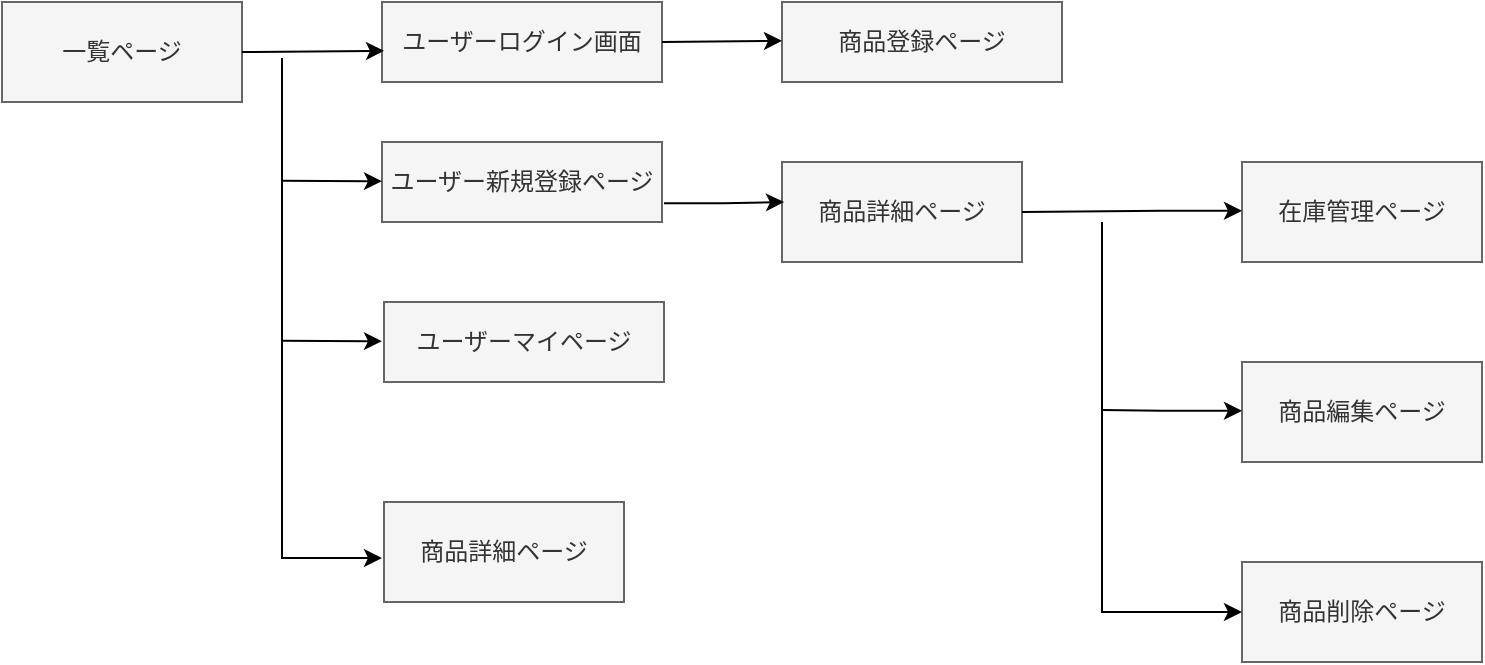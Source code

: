 <mxfile>
    <diagram id="lN9NL-IZQtHPBxzk_Lci" name="ページ1">
        <mxGraphModel dx="618" dy="624" grid="0" gridSize="10" guides="1" tooltips="1" connect="1" arrows="1" fold="1" page="1" pageScale="1" pageWidth="1169" pageHeight="827" math="0" shadow="0">
            <root>
                <mxCell id="0"/>
                <mxCell id="1" parent="0"/>
                <mxCell id="2" value="一覧ページ" style="whiteSpace=wrap;html=1;align=center;fillColor=#f5f5f5;fontColor=#333333;strokeColor=#666666;" parent="1" vertex="1">
                    <mxGeometry x="150" y="160" width="120" height="50" as="geometry"/>
                </mxCell>
                <mxCell id="6" value="ユーザーログイン画面" style="whiteSpace=wrap;html=1;align=center;fillColor=#f5f5f5;fontColor=#333333;strokeColor=#666666;" parent="1" vertex="1">
                    <mxGeometry x="340" y="160" width="140" height="40" as="geometry"/>
                </mxCell>
                <mxCell id="7" value="ユーザー新規登録ページ" style="whiteSpace=wrap;html=1;align=center;fillColor=#f5f5f5;fontColor=#333333;strokeColor=#666666;" parent="1" vertex="1">
                    <mxGeometry x="340" y="230" width="140" height="40" as="geometry"/>
                </mxCell>
                <mxCell id="8" value="ユーザーマイページ" style="whiteSpace=wrap;html=1;align=center;fillColor=#f5f5f5;fontColor=#333333;strokeColor=#666666;" parent="1" vertex="1">
                    <mxGeometry x="341" y="310" width="140" height="40" as="geometry"/>
                </mxCell>
                <mxCell id="9" value="商品詳細ページ" style="whiteSpace=wrap;html=1;align=center;fillColor=#f5f5f5;fontColor=#333333;strokeColor=#666666;" parent="1" vertex="1">
                    <mxGeometry x="341" y="410" width="120" height="50" as="geometry"/>
                </mxCell>
                <mxCell id="10" value="商品登録ページ" style="whiteSpace=wrap;html=1;align=center;fillColor=#f5f5f5;fontColor=#333333;strokeColor=#666666;" parent="1" vertex="1">
                    <mxGeometry x="540" y="160" width="140" height="40" as="geometry"/>
                </mxCell>
                <mxCell id="11" value="商品詳細ページ" style="whiteSpace=wrap;html=1;align=center;fillColor=#f5f5f5;fontColor=#333333;strokeColor=#666666;" parent="1" vertex="1">
                    <mxGeometry x="540" y="240" width="120" height="50" as="geometry"/>
                </mxCell>
                <mxCell id="12" value="在庫管理ページ" style="whiteSpace=wrap;html=1;align=center;fillColor=#f5f5f5;fontColor=#333333;strokeColor=#666666;" parent="1" vertex="1">
                    <mxGeometry x="770" y="240" width="120" height="50" as="geometry"/>
                </mxCell>
                <mxCell id="13" value="商品編集ページ" style="whiteSpace=wrap;html=1;align=center;fillColor=#f5f5f5;fontColor=#333333;strokeColor=#666666;" parent="1" vertex="1">
                    <mxGeometry x="770" y="340" width="120" height="50" as="geometry"/>
                </mxCell>
                <mxCell id="15" value="商品削除ページ" style="whiteSpace=wrap;html=1;align=center;fillColor=#f5f5f5;fontColor=#333333;strokeColor=#666666;" parent="1" vertex="1">
                    <mxGeometry x="770" y="440" width="120" height="50" as="geometry"/>
                </mxCell>
                <mxCell id="21" value="" style="endArrow=none;html=1;rounded=0;startArrow=classic;startFill=1;entryX=1;entryY=0.5;entryDx=0;entryDy=0;" parent="1" edge="1" target="2">
                    <mxGeometry relative="1" as="geometry">
                        <mxPoint x="341" y="184.41" as="sourcePoint"/>
                        <mxPoint x="280" y="184" as="targetPoint"/>
                        <Array as="points"/>
                    </mxGeometry>
                </mxCell>
                <mxCell id="23" value="" style="endArrow=none;html=1;rounded=0;startArrow=classic;startFill=1;" parent="1" edge="1">
                    <mxGeometry relative="1" as="geometry">
                        <mxPoint x="340" y="329.59" as="sourcePoint"/>
                        <mxPoint x="290" y="329.41" as="targetPoint"/>
                        <Array as="points"/>
                    </mxGeometry>
                </mxCell>
                <mxCell id="24" value="" style="endArrow=none;html=1;rounded=0;startArrow=classic;startFill=1;" parent="1" edge="1">
                    <mxGeometry relative="1" as="geometry">
                        <mxPoint x="340" y="438" as="sourcePoint"/>
                        <mxPoint x="290" y="188" as="targetPoint"/>
                        <Array as="points">
                            <mxPoint x="290" y="438"/>
                        </Array>
                    </mxGeometry>
                </mxCell>
                <mxCell id="25" value="" style="endArrow=none;html=1;rounded=0;startArrow=classic;startFill=1;entryX=1;entryY=0.5;entryDx=0;entryDy=0;" parent="1" edge="1" target="6">
                    <mxGeometry relative="1" as="geometry">
                        <mxPoint x="540" y="179.41" as="sourcePoint"/>
                        <mxPoint x="490" y="179" as="targetPoint"/>
                        <Array as="points"/>
                    </mxGeometry>
                </mxCell>
                <mxCell id="26" value="" style="endArrow=none;html=1;rounded=0;startArrow=classic;startFill=1;" parent="1" edge="1">
                    <mxGeometry relative="1" as="geometry">
                        <mxPoint x="340" y="249.59" as="sourcePoint"/>
                        <mxPoint x="290" y="249.41" as="targetPoint"/>
                        <Array as="points"/>
                    </mxGeometry>
                </mxCell>
                <mxCell id="28" value="" style="endArrow=none;html=1;rounded=0;startArrow=classic;startFill=1;entryX=1;entryY=0.5;entryDx=0;entryDy=0;jumpSize=10;" parent="1" target="11" edge="1">
                    <mxGeometry relative="1" as="geometry">
                        <mxPoint x="770" y="264.41" as="sourcePoint"/>
                        <mxPoint x="690" y="264.41" as="targetPoint"/>
                        <Array as="points">
                            <mxPoint x="730" y="264.41"/>
                        </Array>
                    </mxGeometry>
                </mxCell>
                <mxCell id="29" value="" style="endArrow=none;html=1;rounded=0;startArrow=classic;startFill=1;exitX=0;exitY=0.5;exitDx=0;exitDy=0;jumpSize=11;" parent="1" source="15" edge="1">
                    <mxGeometry relative="1" as="geometry">
                        <mxPoint x="720" y="490" as="sourcePoint"/>
                        <mxPoint x="700" y="270" as="targetPoint"/>
                        <Array as="points">
                            <mxPoint x="700" y="465"/>
                        </Array>
                    </mxGeometry>
                </mxCell>
                <mxCell id="30" value="" style="endArrow=none;html=1;rounded=0;startArrow=classic;startFill=1;" parent="1" edge="1">
                    <mxGeometry relative="1" as="geometry">
                        <mxPoint x="770" y="364.41" as="sourcePoint"/>
                        <mxPoint x="700" y="364" as="targetPoint"/>
                        <Array as="points">
                            <mxPoint x="730" y="364.41"/>
                        </Array>
                    </mxGeometry>
                </mxCell>
                <mxCell id="31" value="" style="endArrow=none;html=1;rounded=0;startArrow=classic;startFill=1;entryX=1;entryY=0.5;entryDx=0;entryDy=0;" edge="1" parent="1">
                    <mxGeometry relative="1" as="geometry">
                        <mxPoint x="541" y="260.0" as="sourcePoint"/>
                        <mxPoint x="481" y="260.59" as="targetPoint"/>
                        <Array as="points">
                            <mxPoint x="511" y="260.59"/>
                        </Array>
                    </mxGeometry>
                </mxCell>
            </root>
        </mxGraphModel>
    </diagram>
</mxfile>
